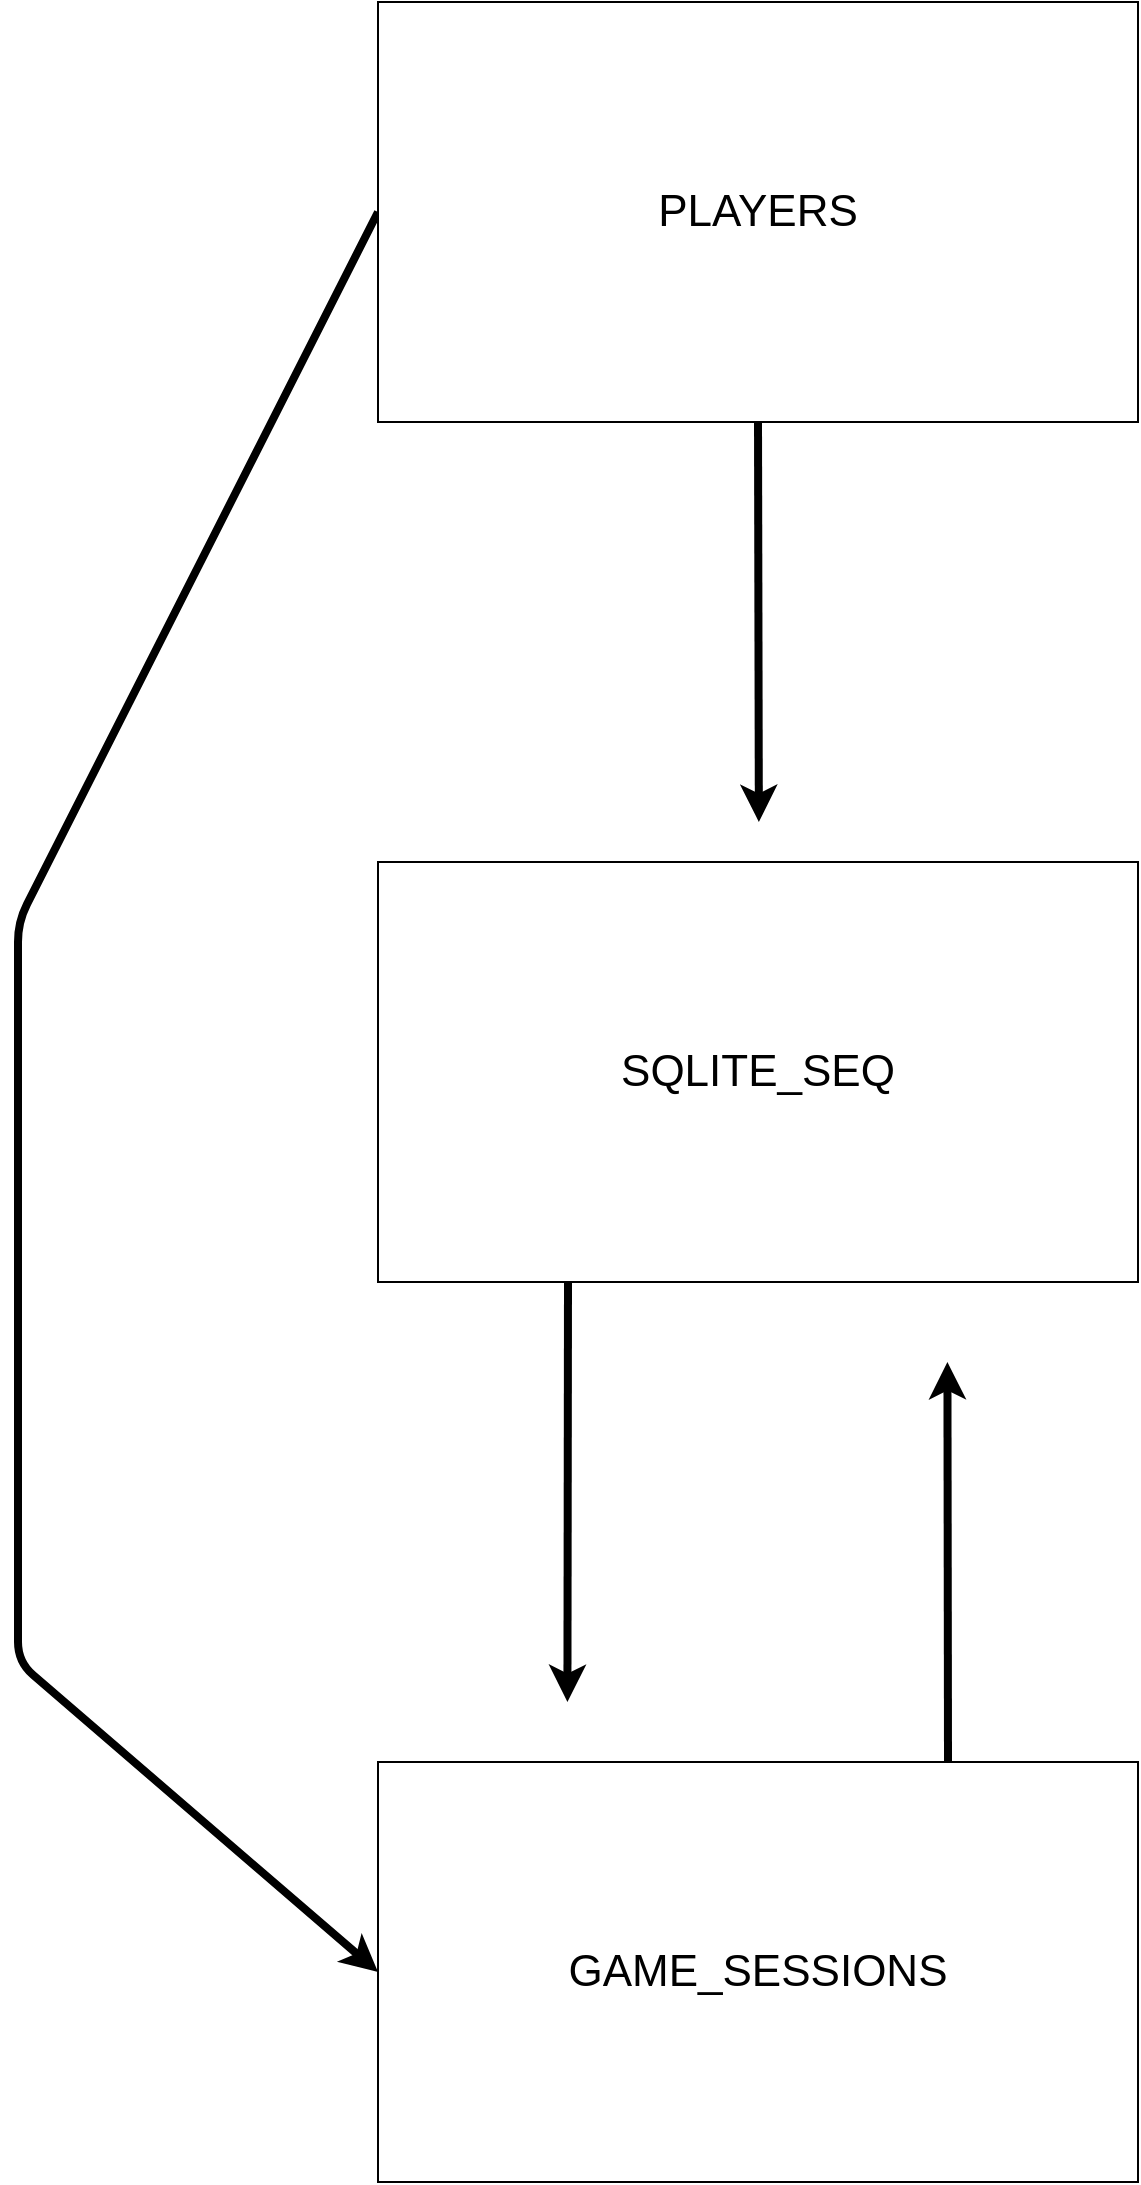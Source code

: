 <mxfile>
    <diagram id="ff_YOwPMqudrr0lO5pYB" name="Page-1">
        <mxGraphModel dx="1511" dy="1780" grid="1" gridSize="10" guides="1" tooltips="1" connect="1" arrows="1" fold="1" page="0" pageScale="1" pageWidth="850" pageHeight="1100" math="0" shadow="0">
            <root>
                <mxCell id="0"/>
                <mxCell id="1" parent="0"/>
                <mxCell id="8" style="edgeStyle=none;html=1;exitX=0.5;exitY=1;exitDx=0;exitDy=0;fontSize=22;strokeWidth=4;" edge="1" parent="1" source="3">
                    <mxGeometry relative="1" as="geometry">
                        <mxPoint x="350.429" y="200.0" as="targetPoint"/>
                    </mxGeometry>
                </mxCell>
                <mxCell id="9" style="edgeStyle=none;html=1;exitX=0;exitY=0.5;exitDx=0;exitDy=0;fontSize=22;entryX=0;entryY=0.5;entryDx=0;entryDy=0;strokeWidth=4;" edge="1" parent="1" source="3" target="4">
                    <mxGeometry relative="1" as="geometry">
                        <mxPoint x="-30" y="710" as="targetPoint"/>
                        <Array as="points">
                            <mxPoint x="-20" y="250"/>
                            <mxPoint x="-20" y="620"/>
                        </Array>
                    </mxGeometry>
                </mxCell>
                <mxCell id="3" value="&lt;font style=&quot;font-size: 22px;&quot;&gt;PLAYERS&lt;/font&gt;" style="whiteSpace=wrap;html=1;" vertex="1" parent="1">
                    <mxGeometry x="160" y="-210" width="380" height="210" as="geometry"/>
                </mxCell>
                <mxCell id="7" style="edgeStyle=none;html=1;exitX=0.75;exitY=0;exitDx=0;exitDy=0;fontSize=22;strokeWidth=4;" edge="1" parent="1" source="4">
                    <mxGeometry relative="1" as="geometry">
                        <mxPoint x="444.714" y="470" as="targetPoint"/>
                    </mxGeometry>
                </mxCell>
                <mxCell id="4" value="&lt;span style=&quot;font-size: 22px;&quot;&gt;GAME_SESSIONS&lt;/span&gt;" style="whiteSpace=wrap;html=1;" vertex="1" parent="1">
                    <mxGeometry x="160" y="670" width="380" height="210" as="geometry"/>
                </mxCell>
                <mxCell id="6" style="edgeStyle=none;html=1;exitX=0.25;exitY=1;exitDx=0;exitDy=0;fontSize=22;strokeWidth=4;" edge="1" parent="1" source="5">
                    <mxGeometry relative="1" as="geometry">
                        <mxPoint x="254.714" y="640" as="targetPoint"/>
                    </mxGeometry>
                </mxCell>
                <mxCell id="5" value="&lt;span style=&quot;font-size: 22px;&quot;&gt;SQLITE_SEQ&lt;/span&gt;" style="whiteSpace=wrap;html=1;" vertex="1" parent="1">
                    <mxGeometry x="160" y="220" width="380" height="210" as="geometry"/>
                </mxCell>
            </root>
        </mxGraphModel>
    </diagram>
</mxfile>